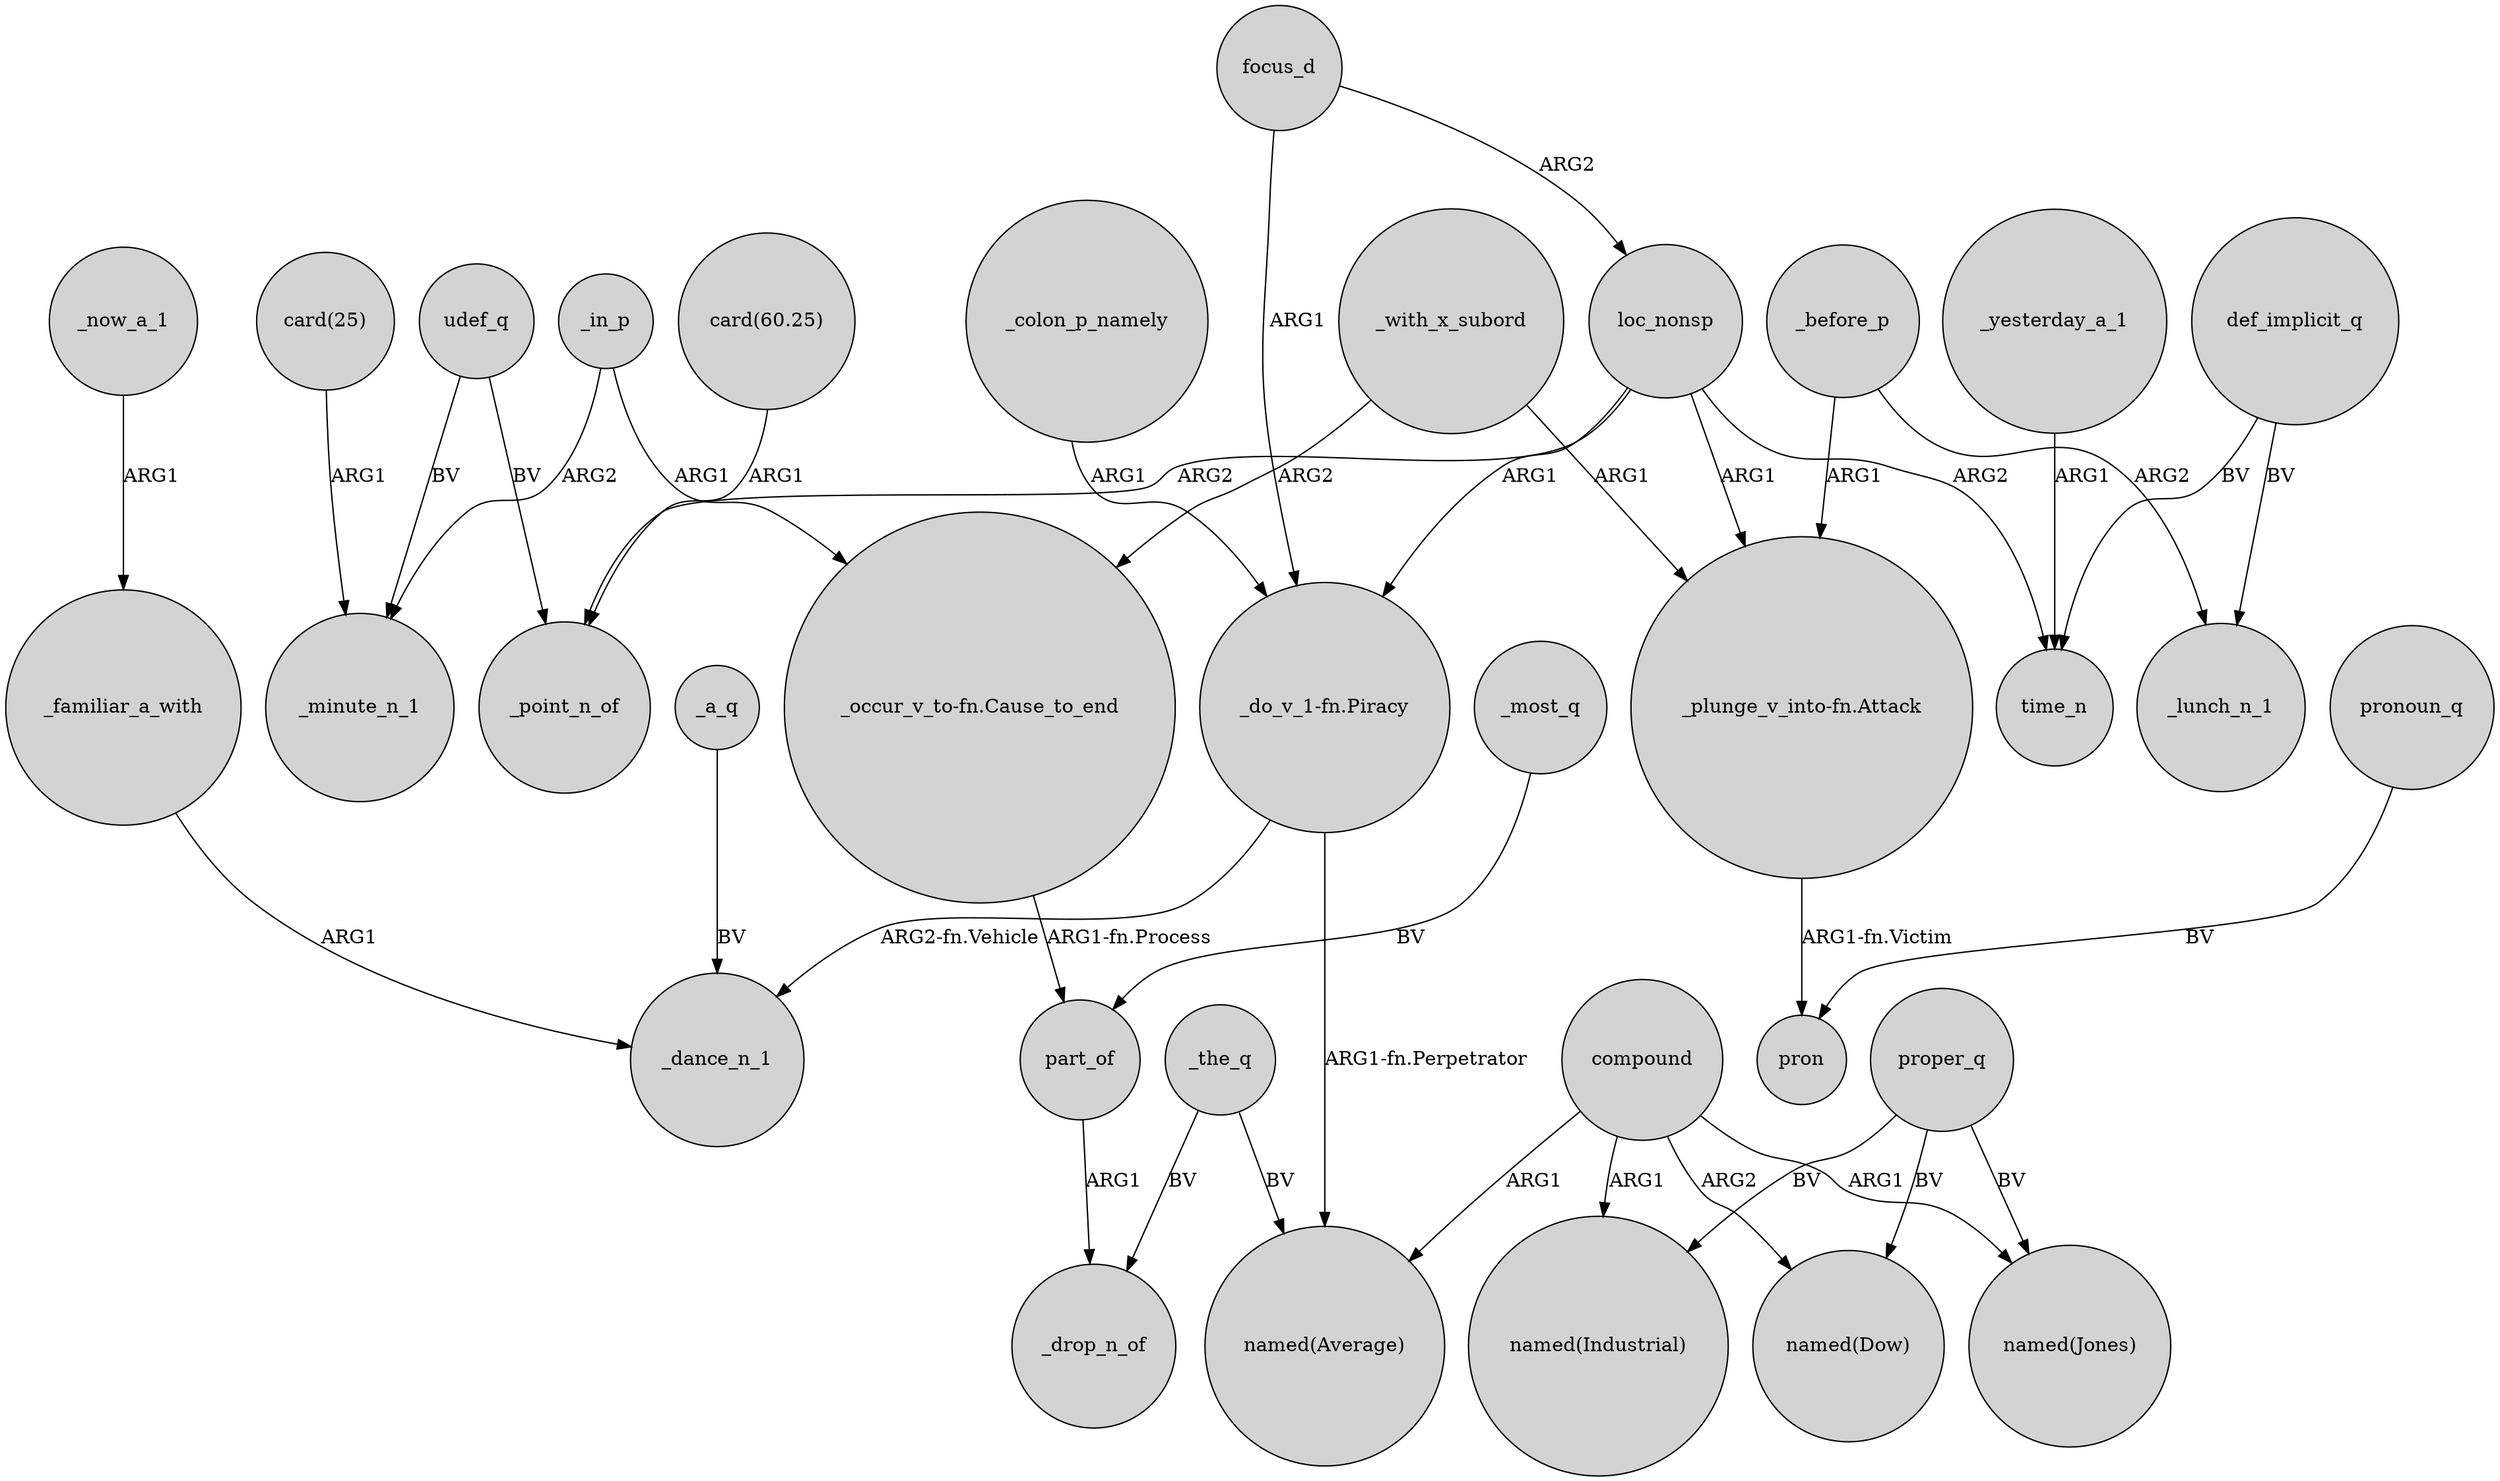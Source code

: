 digraph {
	node [shape=circle style=filled]
	udef_q -> _minute_n_1 [label=BV]
	compound -> "named(Jones)" [label=ARG1]
	_a_q -> _dance_n_1 [label=BV]
	_now_a_1 -> _familiar_a_with [label=ARG1]
	_in_p -> _minute_n_1 [label=ARG2]
	_with_x_subord -> "_occur_v_to-fn.Cause_to_end" [label=ARG2]
	_yesterday_a_1 -> time_n [label=ARG1]
	part_of -> _drop_n_of [label=ARG1]
	_before_p -> _lunch_n_1 [label=ARG2]
	focus_d -> loc_nonsp [label=ARG2]
	_with_x_subord -> "_plunge_v_into-fn.Attack" [label=ARG1]
	_colon_p_namely -> "_do_v_1-fn.Piracy" [label=ARG1]
	_in_p -> "_occur_v_to-fn.Cause_to_end" [label=ARG1]
	loc_nonsp -> "_do_v_1-fn.Piracy" [label=ARG1]
	loc_nonsp -> _point_n_of [label=ARG2]
	"card(25)" -> _minute_n_1 [label=ARG1]
	pronoun_q -> pron [label=BV]
	proper_q -> "named(Industrial)" [label=BV]
	_most_q -> part_of [label=BV]
	_familiar_a_with -> _dance_n_1 [label=ARG1]
	_the_q -> _drop_n_of [label=BV]
	_before_p -> "_plunge_v_into-fn.Attack" [label=ARG1]
	def_implicit_q -> _lunch_n_1 [label=BV]
	_the_q -> "named(Average)" [label=BV]
	proper_q -> "named(Jones)" [label=BV]
	proper_q -> "named(Dow)" [label=BV]
	"card(60.25)" -> _point_n_of [label=ARG1]
	compound -> "named(Industrial)" [label=ARG1]
	compound -> "named(Average)" [label=ARG1]
	compound -> "named(Dow)" [label=ARG2]
	loc_nonsp -> "_plunge_v_into-fn.Attack" [label=ARG1]
	"_do_v_1-fn.Piracy" -> "named(Average)" [label="ARG1-fn.Perpetrator"]
	"_occur_v_to-fn.Cause_to_end" -> part_of [label="ARG1-fn.Process"]
	focus_d -> "_do_v_1-fn.Piracy" [label=ARG1]
	loc_nonsp -> time_n [label=ARG2]
	"_plunge_v_into-fn.Attack" -> pron [label="ARG1-fn.Victim"]
	udef_q -> _point_n_of [label=BV]
	"_do_v_1-fn.Piracy" -> _dance_n_1 [label="ARG2-fn.Vehicle"]
	def_implicit_q -> time_n [label=BV]
}
